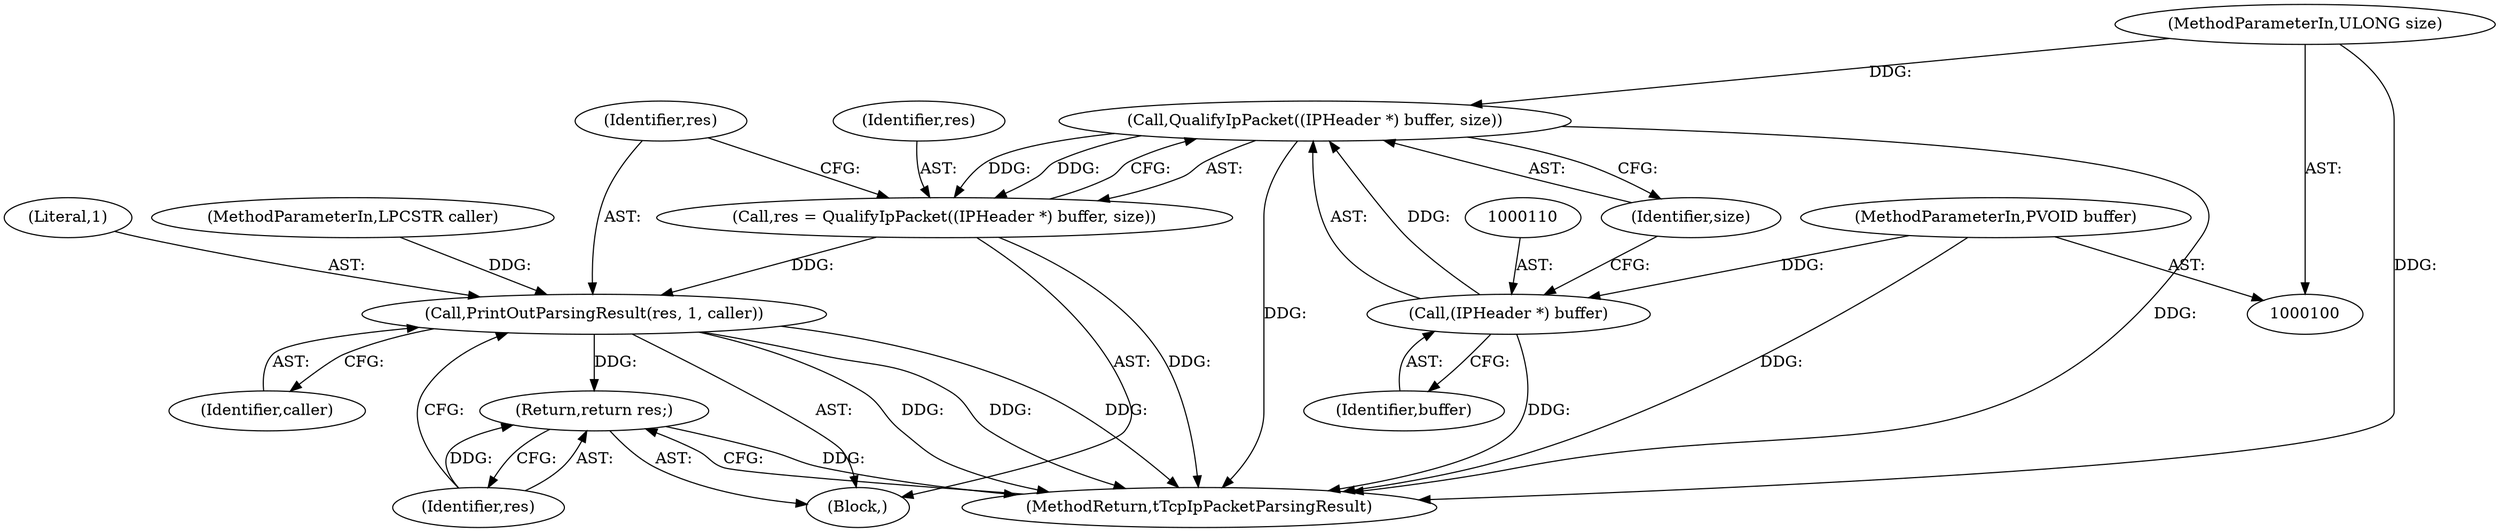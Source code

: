 digraph "1_kvm-guest-drivers-windows_723416fa4210b7464b28eab89cc76252e6193ac1_4@del" {
"1000108" [label="(Call,QualifyIpPacket((IPHeader *) buffer, size))"];
"1000109" [label="(Call,(IPHeader *) buffer)"];
"1000101" [label="(MethodParameterIn,PVOID buffer)"];
"1000102" [label="(MethodParameterIn,ULONG size)"];
"1000106" [label="(Call,res = QualifyIpPacket((IPHeader *) buffer, size))"];
"1000113" [label="(Call,PrintOutParsingResult(res, 1, caller))"];
"1000117" [label="(Return,return res;)"];
"1000115" [label="(Literal,1)"];
"1000102" [label="(MethodParameterIn,ULONG size)"];
"1000111" [label="(Identifier,buffer)"];
"1000117" [label="(Return,return res;)"];
"1000107" [label="(Identifier,res)"];
"1000118" [label="(Identifier,res)"];
"1000106" [label="(Call,res = QualifyIpPacket((IPHeader *) buffer, size))"];
"1000114" [label="(Identifier,res)"];
"1000103" [label="(MethodParameterIn,LPCSTR caller)"];
"1000108" [label="(Call,QualifyIpPacket((IPHeader *) buffer, size))"];
"1000119" [label="(MethodReturn,tTcpIpPacketParsingResult)"];
"1000104" [label="(Block,)"];
"1000113" [label="(Call,PrintOutParsingResult(res, 1, caller))"];
"1000109" [label="(Call,(IPHeader *) buffer)"];
"1000112" [label="(Identifier,size)"];
"1000116" [label="(Identifier,caller)"];
"1000101" [label="(MethodParameterIn,PVOID buffer)"];
"1000108" -> "1000106"  [label="AST: "];
"1000108" -> "1000112"  [label="CFG: "];
"1000109" -> "1000108"  [label="AST: "];
"1000112" -> "1000108"  [label="AST: "];
"1000106" -> "1000108"  [label="CFG: "];
"1000108" -> "1000119"  [label="DDG: "];
"1000108" -> "1000119"  [label="DDG: "];
"1000108" -> "1000106"  [label="DDG: "];
"1000108" -> "1000106"  [label="DDG: "];
"1000109" -> "1000108"  [label="DDG: "];
"1000102" -> "1000108"  [label="DDG: "];
"1000109" -> "1000111"  [label="CFG: "];
"1000110" -> "1000109"  [label="AST: "];
"1000111" -> "1000109"  [label="AST: "];
"1000112" -> "1000109"  [label="CFG: "];
"1000109" -> "1000119"  [label="DDG: "];
"1000101" -> "1000109"  [label="DDG: "];
"1000101" -> "1000100"  [label="AST: "];
"1000101" -> "1000119"  [label="DDG: "];
"1000102" -> "1000100"  [label="AST: "];
"1000102" -> "1000119"  [label="DDG: "];
"1000106" -> "1000104"  [label="AST: "];
"1000107" -> "1000106"  [label="AST: "];
"1000114" -> "1000106"  [label="CFG: "];
"1000106" -> "1000119"  [label="DDG: "];
"1000106" -> "1000113"  [label="DDG: "];
"1000113" -> "1000104"  [label="AST: "];
"1000113" -> "1000116"  [label="CFG: "];
"1000114" -> "1000113"  [label="AST: "];
"1000115" -> "1000113"  [label="AST: "];
"1000116" -> "1000113"  [label="AST: "];
"1000118" -> "1000113"  [label="CFG: "];
"1000113" -> "1000119"  [label="DDG: "];
"1000113" -> "1000119"  [label="DDG: "];
"1000113" -> "1000119"  [label="DDG: "];
"1000103" -> "1000113"  [label="DDG: "];
"1000113" -> "1000117"  [label="DDG: "];
"1000117" -> "1000104"  [label="AST: "];
"1000117" -> "1000118"  [label="CFG: "];
"1000118" -> "1000117"  [label="AST: "];
"1000119" -> "1000117"  [label="CFG: "];
"1000117" -> "1000119"  [label="DDG: "];
"1000118" -> "1000117"  [label="DDG: "];
}
